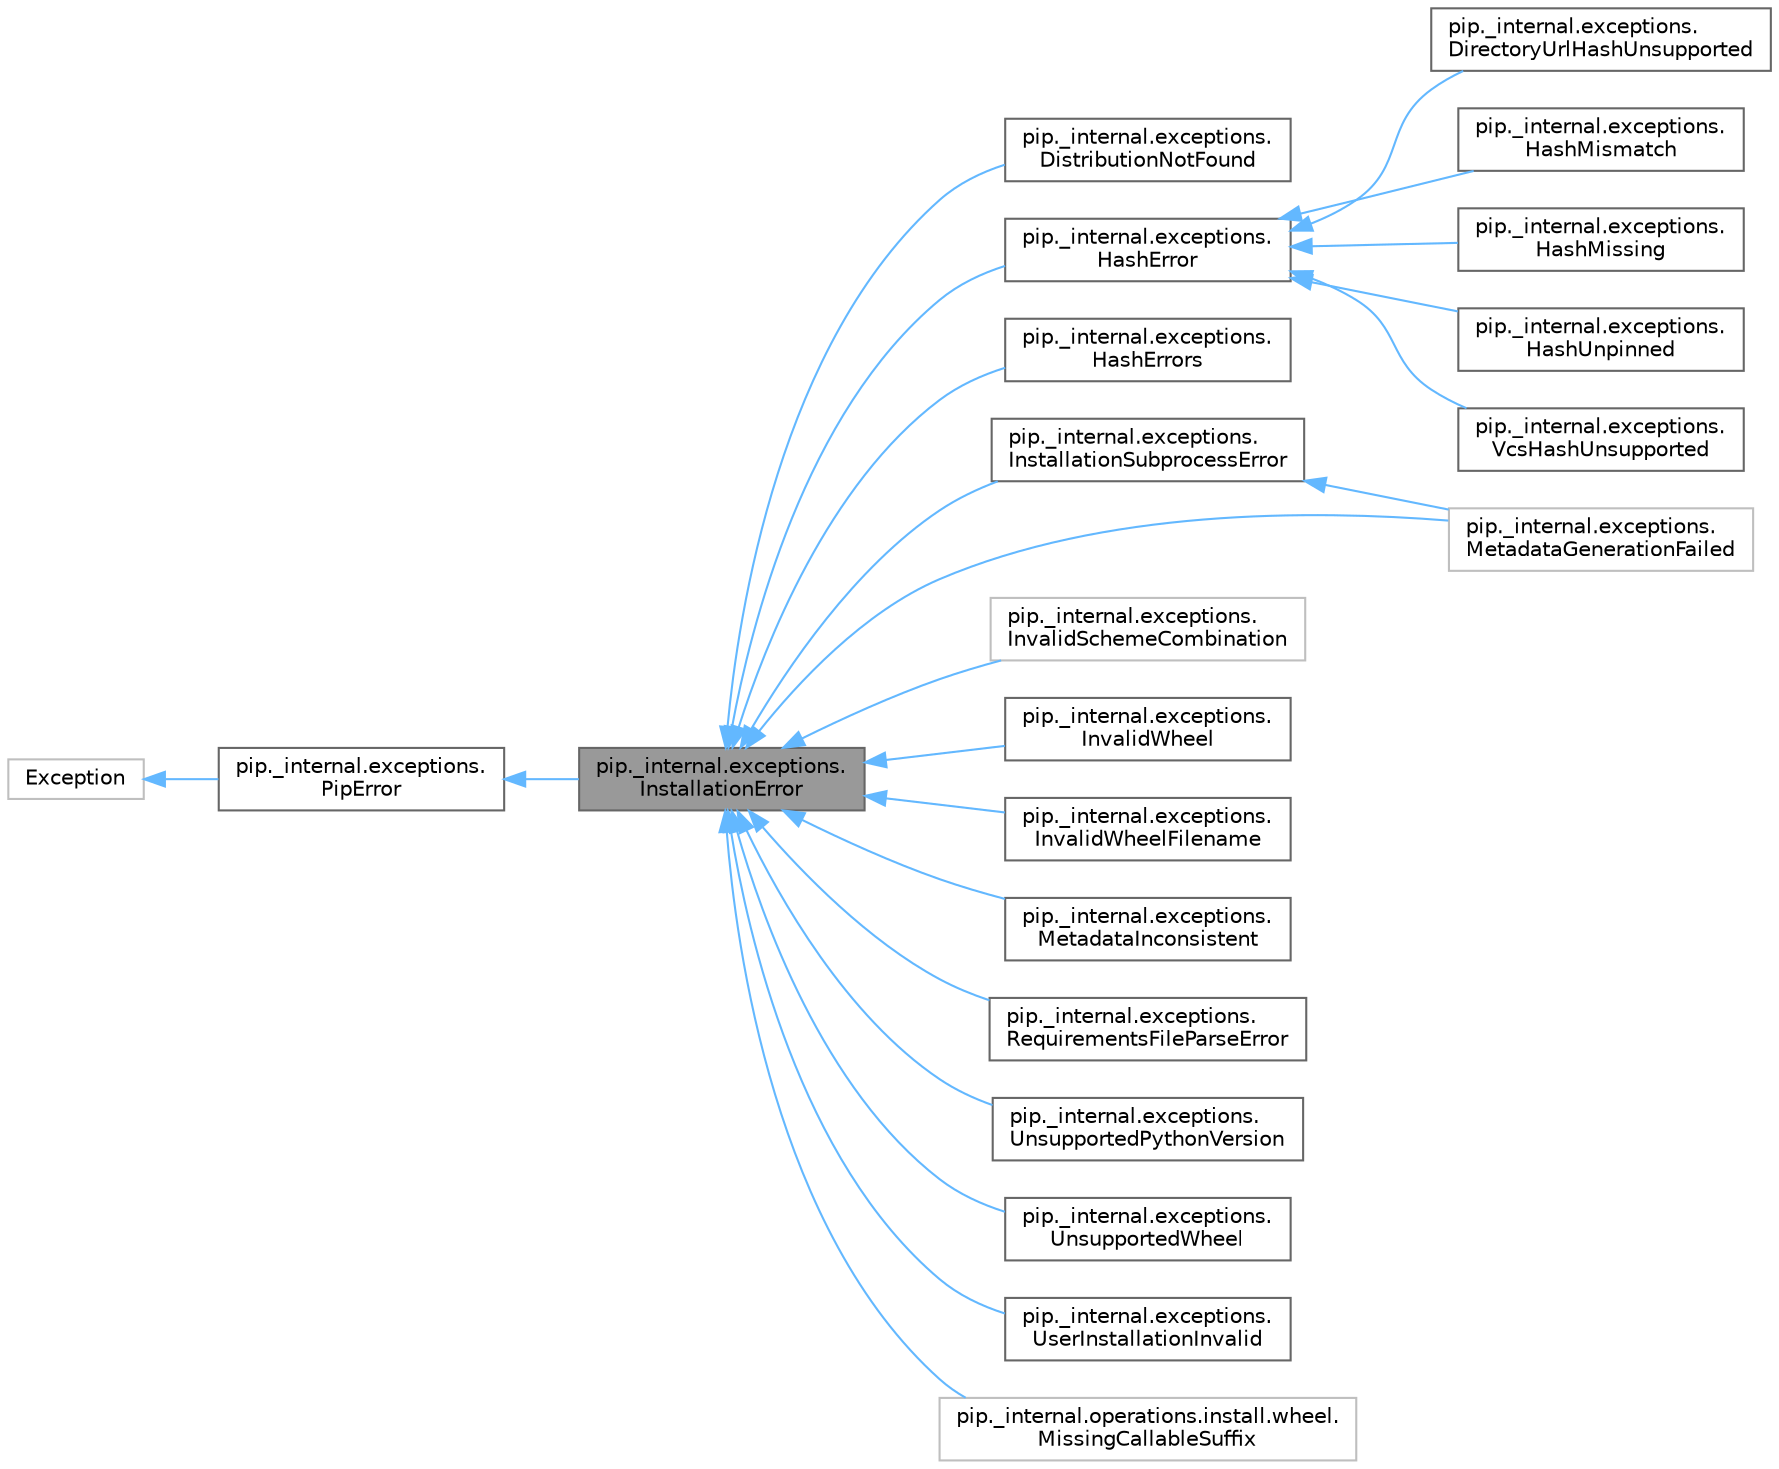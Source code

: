digraph "pip._internal.exceptions.InstallationError"
{
 // LATEX_PDF_SIZE
  bgcolor="transparent";
  edge [fontname=Helvetica,fontsize=10,labelfontname=Helvetica,labelfontsize=10];
  node [fontname=Helvetica,fontsize=10,shape=box,height=0.2,width=0.4];
  rankdir="LR";
  Node1 [id="Node000001",label="pip._internal.exceptions.\lInstallationError",height=0.2,width=0.4,color="gray40", fillcolor="grey60", style="filled", fontcolor="black",tooltip=" "];
  Node2 -> Node1 [id="edge1_Node000001_Node000002",dir="back",color="steelblue1",style="solid",tooltip=" "];
  Node2 [id="Node000002",label="pip._internal.exceptions.\lPipError",height=0.2,width=0.4,color="gray40", fillcolor="white", style="filled",URL="$d8/d07/classpip_1_1__internal_1_1exceptions_1_1PipError.html",tooltip=" "];
  Node3 -> Node2 [id="edge2_Node000002_Node000003",dir="back",color="steelblue1",style="solid",tooltip=" "];
  Node3 [id="Node000003",label="Exception",height=0.2,width=0.4,color="grey75", fillcolor="white", style="filled",URL="$d4/d67/classException.html",tooltip=" "];
  Node1 -> Node4 [id="edge3_Node000001_Node000004",dir="back",color="steelblue1",style="solid",tooltip=" "];
  Node4 [id="Node000004",label="pip._internal.exceptions.\lDistributionNotFound",height=0.2,width=0.4,color="gray40", fillcolor="white", style="filled",URL="$d3/d58/classpip_1_1__internal_1_1exceptions_1_1DistributionNotFound.html",tooltip=" "];
  Node1 -> Node5 [id="edge4_Node000001_Node000005",dir="back",color="steelblue1",style="solid",tooltip=" "];
  Node5 [id="Node000005",label="pip._internal.exceptions.\lHashError",height=0.2,width=0.4,color="gray40", fillcolor="white", style="filled",URL="$da/df3/classpip_1_1__internal_1_1exceptions_1_1HashError.html",tooltip=" "];
  Node5 -> Node6 [id="edge5_Node000005_Node000006",dir="back",color="steelblue1",style="solid",tooltip=" "];
  Node6 [id="Node000006",label="pip._internal.exceptions.\lDirectoryUrlHashUnsupported",height=0.2,width=0.4,color="gray40", fillcolor="white", style="filled",URL="$db/dd9/classpip_1_1__internal_1_1exceptions_1_1DirectoryUrlHashUnsupported.html",tooltip=" "];
  Node5 -> Node7 [id="edge6_Node000005_Node000007",dir="back",color="steelblue1",style="solid",tooltip=" "];
  Node7 [id="Node000007",label="pip._internal.exceptions.\lHashMismatch",height=0.2,width=0.4,color="gray40", fillcolor="white", style="filled",URL="$d9/d5d/classpip_1_1__internal_1_1exceptions_1_1HashMismatch.html",tooltip=" "];
  Node5 -> Node8 [id="edge7_Node000005_Node000008",dir="back",color="steelblue1",style="solid",tooltip=" "];
  Node8 [id="Node000008",label="pip._internal.exceptions.\lHashMissing",height=0.2,width=0.4,color="gray40", fillcolor="white", style="filled",URL="$d1/dc1/classpip_1_1__internal_1_1exceptions_1_1HashMissing.html",tooltip=" "];
  Node5 -> Node9 [id="edge8_Node000005_Node000009",dir="back",color="steelblue1",style="solid",tooltip=" "];
  Node9 [id="Node000009",label="pip._internal.exceptions.\lHashUnpinned",height=0.2,width=0.4,color="gray40", fillcolor="white", style="filled",URL="$d2/dee/classpip_1_1__internal_1_1exceptions_1_1HashUnpinned.html",tooltip=" "];
  Node5 -> Node10 [id="edge9_Node000005_Node000010",dir="back",color="steelblue1",style="solid",tooltip=" "];
  Node10 [id="Node000010",label="pip._internal.exceptions.\lVcsHashUnsupported",height=0.2,width=0.4,color="gray40", fillcolor="white", style="filled",URL="$d8/de7/classpip_1_1__internal_1_1exceptions_1_1VcsHashUnsupported.html",tooltip=" "];
  Node1 -> Node11 [id="edge10_Node000001_Node000011",dir="back",color="steelblue1",style="solid",tooltip=" "];
  Node11 [id="Node000011",label="pip._internal.exceptions.\lHashErrors",height=0.2,width=0.4,color="gray40", fillcolor="white", style="filled",URL="$dd/d22/classpip_1_1__internal_1_1exceptions_1_1HashErrors.html",tooltip=" "];
  Node1 -> Node12 [id="edge11_Node000001_Node000012",dir="back",color="steelblue1",style="solid",tooltip=" "];
  Node12 [id="Node000012",label="pip._internal.exceptions.\lInstallationSubprocessError",height=0.2,width=0.4,color="gray40", fillcolor="white", style="filled",URL="$d7/d9a/classpip_1_1__internal_1_1exceptions_1_1InstallationSubprocessError.html",tooltip=" "];
  Node12 -> Node13 [id="edge12_Node000012_Node000013",dir="back",color="steelblue1",style="solid",tooltip=" "];
  Node13 [id="Node000013",label="pip._internal.exceptions.\lMetadataGenerationFailed",height=0.2,width=0.4,color="grey75", fillcolor="white", style="filled",URL="$d7/da1/classpip_1_1__internal_1_1exceptions_1_1MetadataGenerationFailed.html",tooltip=" "];
  Node1 -> Node14 [id="edge13_Node000001_Node000014",dir="back",color="steelblue1",style="solid",tooltip=" "];
  Node14 [id="Node000014",label="pip._internal.exceptions.\lInvalidSchemeCombination",height=0.2,width=0.4,color="grey75", fillcolor="white", style="filled",URL="$d8/d62/classpip_1_1__internal_1_1exceptions_1_1InvalidSchemeCombination.html",tooltip=" "];
  Node1 -> Node15 [id="edge14_Node000001_Node000015",dir="back",color="steelblue1",style="solid",tooltip=" "];
  Node15 [id="Node000015",label="pip._internal.exceptions.\lInvalidWheel",height=0.2,width=0.4,color="gray40", fillcolor="white", style="filled",URL="$d5/d24/classpip_1_1__internal_1_1exceptions_1_1InvalidWheel.html",tooltip=" "];
  Node1 -> Node16 [id="edge15_Node000001_Node000016",dir="back",color="steelblue1",style="solid",tooltip=" "];
  Node16 [id="Node000016",label="pip._internal.exceptions.\lInvalidWheelFilename",height=0.2,width=0.4,color="gray40", fillcolor="white", style="filled",URL="$d9/d08/classpip_1_1__internal_1_1exceptions_1_1InvalidWheelFilename.html",tooltip=" "];
  Node1 -> Node13 [id="edge16_Node000001_Node000013",dir="back",color="steelblue1",style="solid",tooltip=" "];
  Node1 -> Node17 [id="edge17_Node000001_Node000017",dir="back",color="steelblue1",style="solid",tooltip=" "];
  Node17 [id="Node000017",label="pip._internal.exceptions.\lMetadataInconsistent",height=0.2,width=0.4,color="gray40", fillcolor="white", style="filled",URL="$de/d08/classpip_1_1__internal_1_1exceptions_1_1MetadataInconsistent.html",tooltip=" "];
  Node1 -> Node18 [id="edge18_Node000001_Node000018",dir="back",color="steelblue1",style="solid",tooltip=" "];
  Node18 [id="Node000018",label="pip._internal.exceptions.\lRequirementsFileParseError",height=0.2,width=0.4,color="gray40", fillcolor="white", style="filled",URL="$dd/d3c/classpip_1_1__internal_1_1exceptions_1_1RequirementsFileParseError.html",tooltip=" "];
  Node1 -> Node19 [id="edge19_Node000001_Node000019",dir="back",color="steelblue1",style="solid",tooltip=" "];
  Node19 [id="Node000019",label="pip._internal.exceptions.\lUnsupportedPythonVersion",height=0.2,width=0.4,color="gray40", fillcolor="white", style="filled",URL="$dc/d4b/classpip_1_1__internal_1_1exceptions_1_1UnsupportedPythonVersion.html",tooltip=" "];
  Node1 -> Node20 [id="edge20_Node000001_Node000020",dir="back",color="steelblue1",style="solid",tooltip=" "];
  Node20 [id="Node000020",label="pip._internal.exceptions.\lUnsupportedWheel",height=0.2,width=0.4,color="gray40", fillcolor="white", style="filled",URL="$d2/d3d/classpip_1_1__internal_1_1exceptions_1_1UnsupportedWheel.html",tooltip=" "];
  Node1 -> Node21 [id="edge21_Node000001_Node000021",dir="back",color="steelblue1",style="solid",tooltip=" "];
  Node21 [id="Node000021",label="pip._internal.exceptions.\lUserInstallationInvalid",height=0.2,width=0.4,color="gray40", fillcolor="white", style="filled",URL="$d5/d16/classpip_1_1__internal_1_1exceptions_1_1UserInstallationInvalid.html",tooltip=" "];
  Node1 -> Node22 [id="edge22_Node000001_Node000022",dir="back",color="steelblue1",style="solid",tooltip=" "];
  Node22 [id="Node000022",label="pip._internal.operations.install.wheel.\lMissingCallableSuffix",height=0.2,width=0.4,color="grey75", fillcolor="white", style="filled",URL="$d6/db6/classpip_1_1__internal_1_1operations_1_1install_1_1wheel_1_1MissingCallableSuffix.html",tooltip=" "];
}
